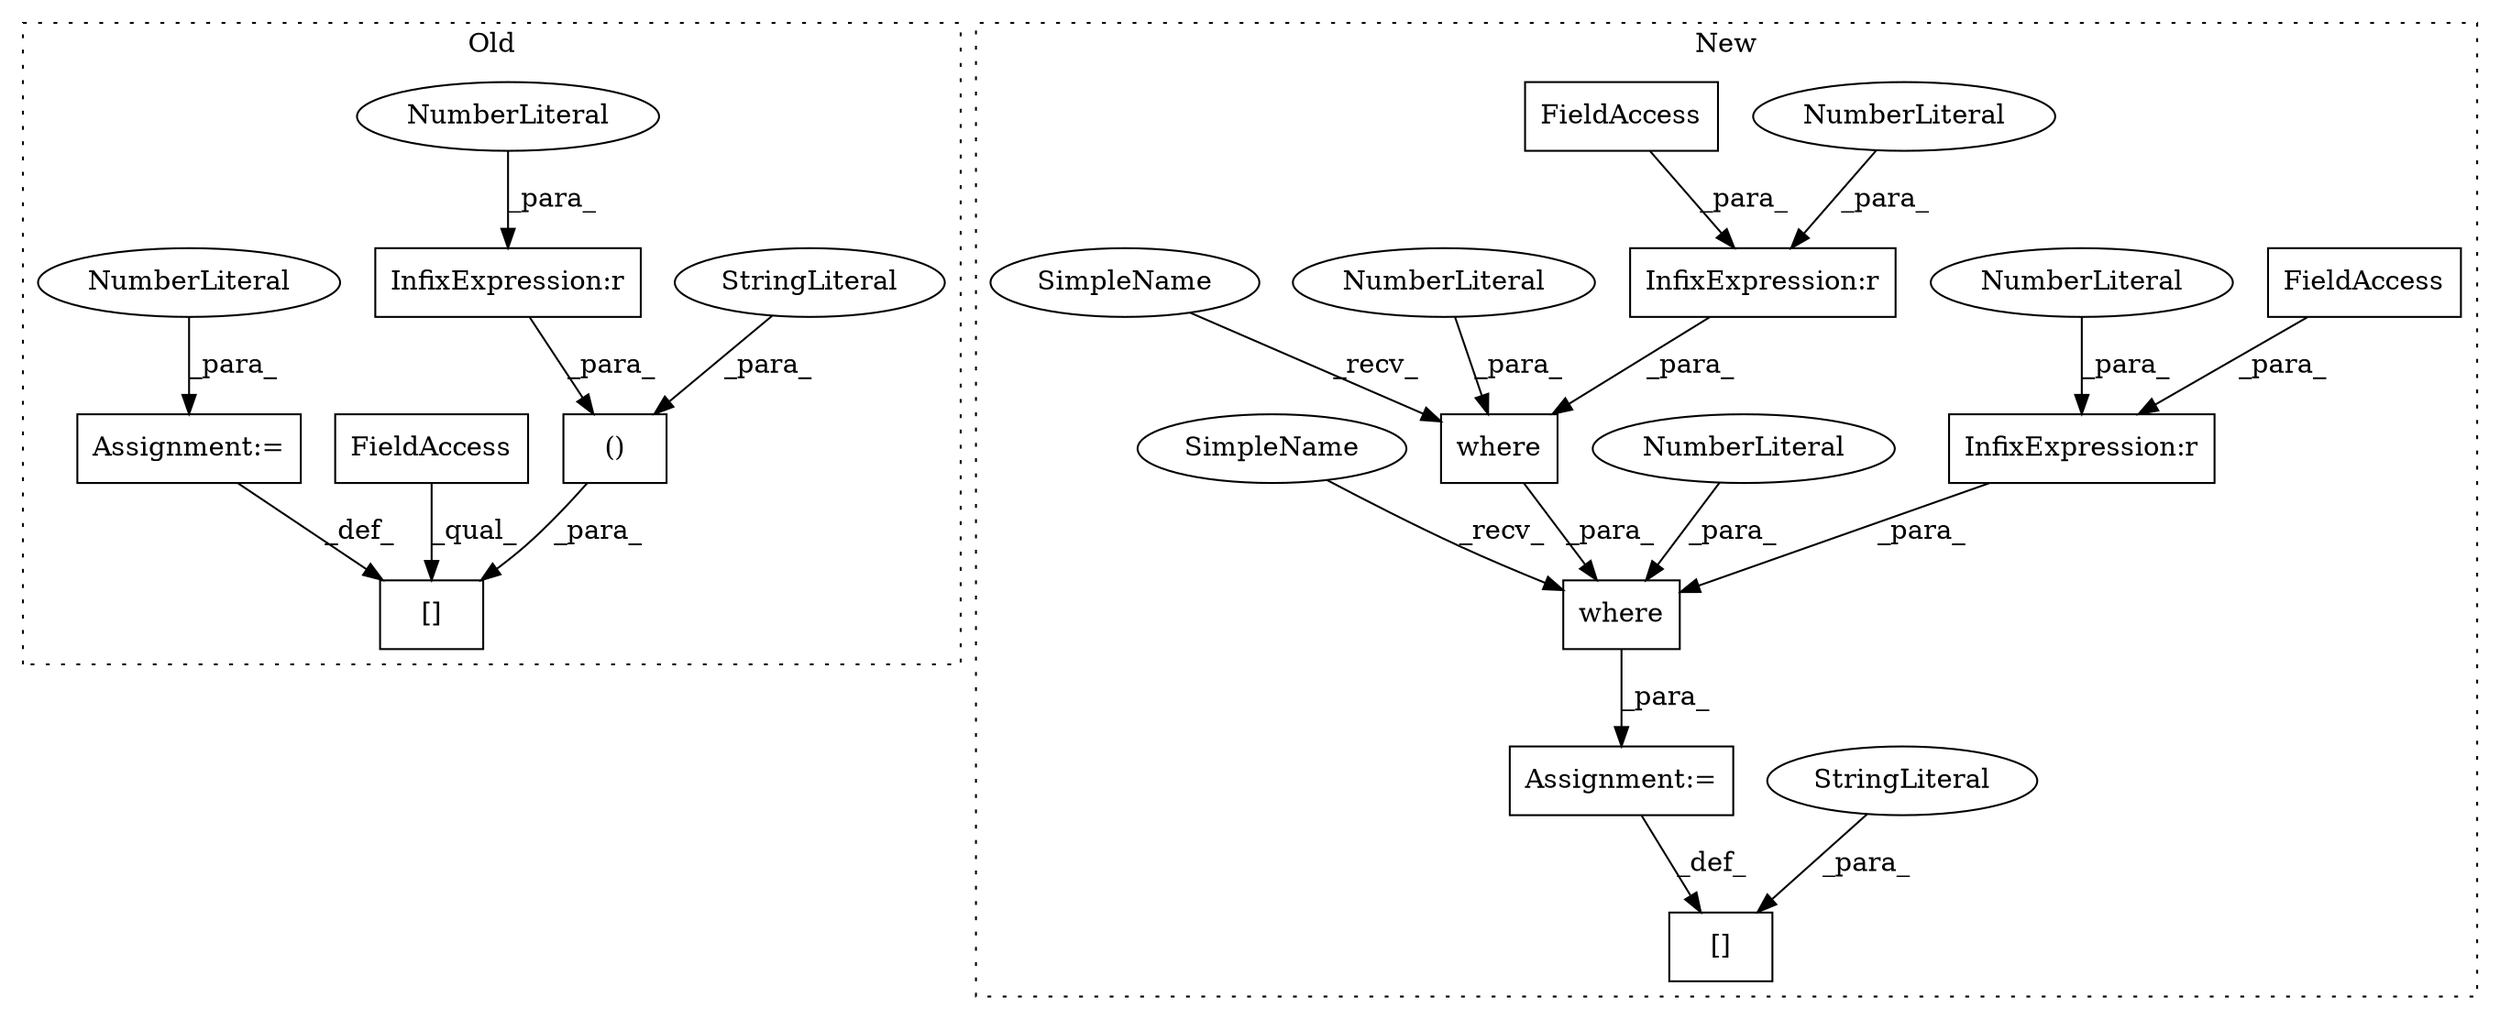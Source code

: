 digraph G {
subgraph cluster0 {
1 [label="[]" a="2" s="18564,18629" l="20,2" shape="box"];
6 [label="()" a="106" s="18584" l="45" shape="box"];
7 [label="StringLiteral" a="45" s="18617" l="12" shape="ellipse"];
11 [label="InfixExpression:r" a="27" s="18598" l="4" shape="box"];
12 [label="NumberLiteral" a="34" s="18602" l="1" shape="ellipse"];
18 [label="FieldAccess" a="22" s="18564" l="14" shape="box"];
20 [label="Assignment:=" a="7" s="18631" l="1" shape="box"];
21 [label="NumberLiteral" a="34" s="18632" l="1" shape="ellipse"];
label = "Old";
style="dotted";
}
subgraph cluster1 {
2 [label="where" a="32" s="18691,18741" l="6,1" shape="box"];
3 [label="Assignment:=" a="7" s="18630" l="1" shape="box"];
4 [label="InfixExpression:r" a="27" s="18731" l="4" shape="box"];
5 [label="NumberLiteral" a="34" s="18735" l="1" shape="ellipse"];
8 [label="InfixExpression:r" a="27" s="18677" l="4" shape="box"];
9 [label="NumberLiteral" a="34" s="18681" l="1" shape="ellipse"];
10 [label="NumberLiteral" a="34" s="18740" l="1" shape="ellipse"];
13 [label="[]" a="2" s="18606,18629" l="11,1" shape="box"];
14 [label="FieldAccess" a="22" s="18643" l="34" shape="box"];
15 [label="where" a="32" s="18637,18742" l="6,1" shape="box"];
16 [label="NumberLiteral" a="34" s="18683" l="1" shape="ellipse"];
17 [label="FieldAccess" a="22" s="18697" l="34" shape="box"];
19 [label="StringLiteral" a="45" s="18617" l="12" shape="ellipse"];
22 [label="SimpleName" a="42" s="18685" l="5" shape="ellipse"];
23 [label="SimpleName" a="42" s="18631" l="5" shape="ellipse"];
label = "New";
style="dotted";
}
2 -> 15 [label="_para_"];
3 -> 13 [label="_def_"];
4 -> 2 [label="_para_"];
5 -> 4 [label="_para_"];
6 -> 1 [label="_para_"];
7 -> 6 [label="_para_"];
8 -> 15 [label="_para_"];
9 -> 8 [label="_para_"];
10 -> 2 [label="_para_"];
11 -> 6 [label="_para_"];
12 -> 11 [label="_para_"];
14 -> 8 [label="_para_"];
15 -> 3 [label="_para_"];
16 -> 15 [label="_para_"];
17 -> 4 [label="_para_"];
18 -> 1 [label="_qual_"];
19 -> 13 [label="_para_"];
20 -> 1 [label="_def_"];
21 -> 20 [label="_para_"];
22 -> 2 [label="_recv_"];
23 -> 15 [label="_recv_"];
}